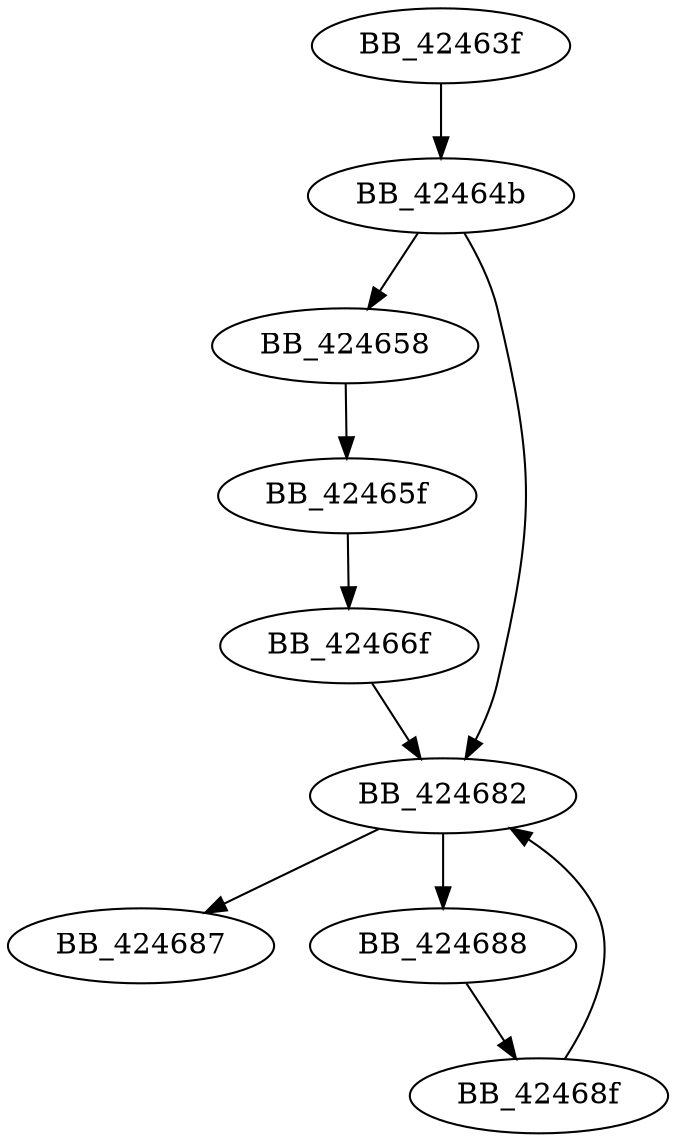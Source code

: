 DiGraph __locterm{
BB_42463f->BB_42464b
BB_42464b->BB_424658
BB_42464b->BB_424682
BB_424658->BB_42465f
BB_42465f->BB_42466f
BB_42466f->BB_424682
BB_424682->BB_424687
BB_424682->BB_424688
BB_424688->BB_42468f
BB_42468f->BB_424682
}

